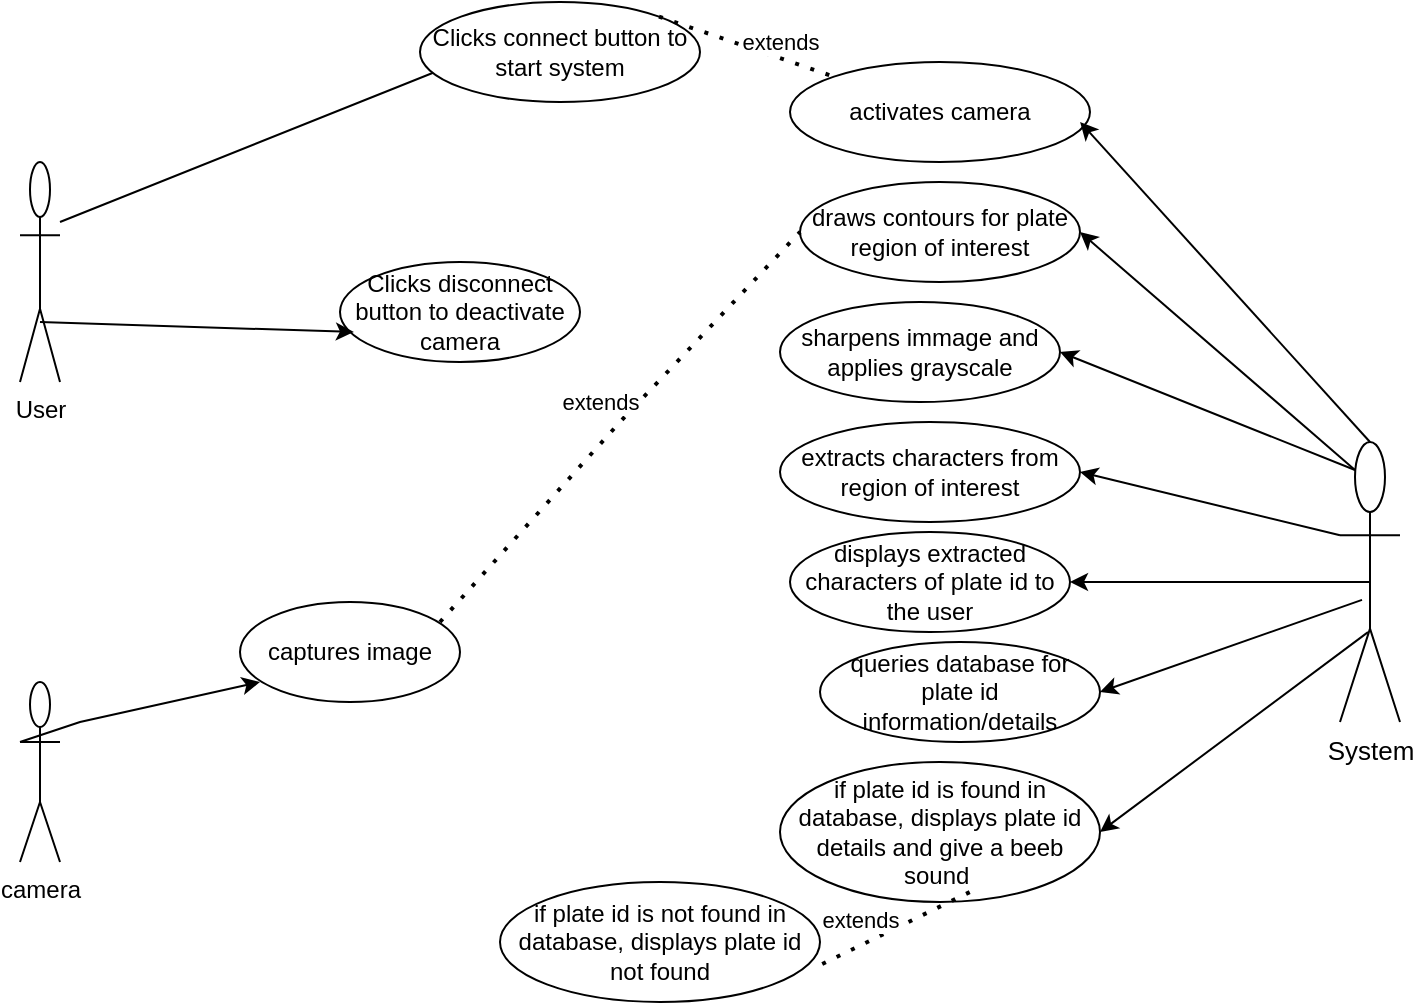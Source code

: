 <mxfile version="21.6.5" type="device">
  <diagram name="Page-1" id="6dTHP2GeYUYsci8ma-Og">
    <mxGraphModel dx="864" dy="516" grid="1" gridSize="10" guides="1" tooltips="1" connect="1" arrows="1" fold="1" page="1" pageScale="1" pageWidth="850" pageHeight="1100" math="0" shadow="0">
      <root>
        <object label="" id="0">
          <mxCell />
        </object>
        <mxCell id="1" parent="0" />
        <mxCell id="qAvqyUgwUYClQggwhjc_-1" value="User" style="shape=umlActor;verticalLabelPosition=bottom;verticalAlign=top;html=1;outlineConnect=0;labelBorderColor=none;align=center;" parent="1" vertex="1">
          <mxGeometry x="60" y="110" width="20" height="110" as="geometry" />
        </mxCell>
        <mxCell id="qAvqyUgwUYClQggwhjc_-2" value="System&lt;br&gt;" style="shape=umlActor;verticalLabelPosition=bottom;verticalAlign=top;html=1;outlineConnect=0;labelBorderColor=none;fontStyle=0;fontSize=13;" parent="1" vertex="1">
          <mxGeometry x="720" y="250" width="30" height="140" as="geometry" />
        </mxCell>
        <mxCell id="qAvqyUgwUYClQggwhjc_-3" value="" style="endArrow=classic;html=1;rounded=0;" parent="1" edge="1">
          <mxGeometry width="50" height="50" relative="1" as="geometry">
            <mxPoint x="80" y="140" as="sourcePoint" />
            <mxPoint x="280" y="60" as="targetPoint" />
            <Array as="points" />
          </mxGeometry>
        </mxCell>
        <mxCell id="baypr_oswM3HQ744GIWe-1" value="camera" style="shape=umlActor;verticalLabelPosition=bottom;verticalAlign=top;html=1;outlineConnect=0;" vertex="1" parent="1">
          <mxGeometry x="60" y="370" width="20" height="90" as="geometry" />
        </mxCell>
        <mxCell id="baypr_oswM3HQ744GIWe-2" value="" style="endArrow=classic;html=1;rounded=0;exitX=0;exitY=0.333;exitDx=0;exitDy=0;exitPerimeter=0;" edge="1" parent="1" source="baypr_oswM3HQ744GIWe-1">
          <mxGeometry width="50" height="50" relative="1" as="geometry">
            <mxPoint x="70" y="410" as="sourcePoint" />
            <mxPoint x="180" y="370" as="targetPoint" />
            <Array as="points">
              <mxPoint x="90" y="390" />
            </Array>
          </mxGeometry>
        </mxCell>
        <mxCell id="baypr_oswM3HQ744GIWe-3" value="draws contours for plate region of interest" style="ellipse;whiteSpace=wrap;html=1;" vertex="1" parent="1">
          <mxGeometry x="450" y="120" width="140" height="50" as="geometry" />
        </mxCell>
        <mxCell id="baypr_oswM3HQ744GIWe-4" value="if plate id is not found in database, displays plate id not found" style="ellipse;whiteSpace=wrap;html=1;" vertex="1" parent="1">
          <mxGeometry x="300" y="470" width="160" height="60" as="geometry" />
        </mxCell>
        <mxCell id="baypr_oswM3HQ744GIWe-5" value="Clicks disconnect button to deactivate camera" style="ellipse;whiteSpace=wrap;html=1;" vertex="1" parent="1">
          <mxGeometry x="220" y="160" width="120" height="50" as="geometry" />
        </mxCell>
        <mxCell id="baypr_oswM3HQ744GIWe-6" value="captures image" style="ellipse;whiteSpace=wrap;html=1;" vertex="1" parent="1">
          <mxGeometry x="170" y="330" width="110" height="50" as="geometry" />
        </mxCell>
        <mxCell id="baypr_oswM3HQ744GIWe-7" value="Clicks connect button to start system" style="ellipse;whiteSpace=wrap;html=1;align=center;" vertex="1" parent="1">
          <mxGeometry x="260" y="30" width="140" height="50" as="geometry" />
        </mxCell>
        <mxCell id="baypr_oswM3HQ744GIWe-8" value="" style="endArrow=classic;html=1;rounded=0;entryX=0.058;entryY=0.7;entryDx=0;entryDy=0;entryPerimeter=0;" edge="1" parent="1" target="baypr_oswM3HQ744GIWe-5">
          <mxGeometry width="50" height="50" relative="1" as="geometry">
            <mxPoint x="70" y="190" as="sourcePoint" />
            <mxPoint x="120" y="140" as="targetPoint" />
          </mxGeometry>
        </mxCell>
        <mxCell id="baypr_oswM3HQ744GIWe-10" value="activates camera" style="ellipse;whiteSpace=wrap;html=1;" vertex="1" parent="1">
          <mxGeometry x="445" y="60" width="150" height="50" as="geometry" />
        </mxCell>
        <mxCell id="baypr_oswM3HQ744GIWe-11" value="sharpens immage and applies grayscale" style="ellipse;whiteSpace=wrap;html=1;" vertex="1" parent="1">
          <mxGeometry x="440" y="180" width="140" height="50" as="geometry" />
        </mxCell>
        <mxCell id="baypr_oswM3HQ744GIWe-12" value="extracts characters from region of interest" style="ellipse;whiteSpace=wrap;html=1;" vertex="1" parent="1">
          <mxGeometry x="440" y="240" width="150" height="50" as="geometry" />
        </mxCell>
        <mxCell id="baypr_oswM3HQ744GIWe-13" value="displays extracted characters of plate id to the user" style="ellipse;whiteSpace=wrap;html=1;" vertex="1" parent="1">
          <mxGeometry x="445" y="295" width="140" height="50" as="geometry" />
        </mxCell>
        <mxCell id="baypr_oswM3HQ744GIWe-14" value="queries database for plate id information/details" style="ellipse;whiteSpace=wrap;html=1;" vertex="1" parent="1">
          <mxGeometry x="460" y="350" width="140" height="50" as="geometry" />
        </mxCell>
        <mxCell id="baypr_oswM3HQ744GIWe-15" value="if plate id is found in database, displays plate id details and give a beeb sound&amp;nbsp;" style="ellipse;whiteSpace=wrap;html=1;" vertex="1" parent="1">
          <mxGeometry x="440" y="410" width="160" height="70" as="geometry" />
        </mxCell>
        <mxCell id="baypr_oswM3HQ744GIWe-17" value="" style="endArrow=classic;html=1;rounded=0;exitX=0.467;exitY=0.679;exitDx=0;exitDy=0;exitPerimeter=0;entryX=1;entryY=0.5;entryDx=0;entryDy=0;" edge="1" parent="1" source="qAvqyUgwUYClQggwhjc_-2" target="baypr_oswM3HQ744GIWe-15">
          <mxGeometry width="50" height="50" relative="1" as="geometry">
            <mxPoint x="630" y="440" as="sourcePoint" />
            <mxPoint x="680" y="390" as="targetPoint" />
          </mxGeometry>
        </mxCell>
        <mxCell id="baypr_oswM3HQ744GIWe-18" value="" style="endArrow=classic;html=1;rounded=0;entryX=1;entryY=0.5;entryDx=0;entryDy=0;exitX=0.367;exitY=0.564;exitDx=0;exitDy=0;exitPerimeter=0;" edge="1" parent="1" source="qAvqyUgwUYClQggwhjc_-2" target="baypr_oswM3HQ744GIWe-14">
          <mxGeometry width="50" height="50" relative="1" as="geometry">
            <mxPoint x="610" y="380" as="sourcePoint" />
            <mxPoint x="660" y="330" as="targetPoint" />
          </mxGeometry>
        </mxCell>
        <mxCell id="baypr_oswM3HQ744GIWe-19" value="" style="endArrow=classic;html=1;rounded=0;exitX=0.5;exitY=0.5;exitDx=0;exitDy=0;exitPerimeter=0;entryX=1;entryY=0.5;entryDx=0;entryDy=0;" edge="1" parent="1" source="qAvqyUgwUYClQggwhjc_-2" target="baypr_oswM3HQ744GIWe-13">
          <mxGeometry width="50" height="50" relative="1" as="geometry">
            <mxPoint x="610" y="360" as="sourcePoint" />
            <mxPoint x="660" y="310" as="targetPoint" />
          </mxGeometry>
        </mxCell>
        <mxCell id="baypr_oswM3HQ744GIWe-20" value="" style="endArrow=classic;html=1;rounded=0;exitX=0;exitY=0.333;exitDx=0;exitDy=0;exitPerimeter=0;entryX=1;entryY=0.5;entryDx=0;entryDy=0;" edge="1" parent="1" source="qAvqyUgwUYClQggwhjc_-2" target="baypr_oswM3HQ744GIWe-12">
          <mxGeometry width="50" height="50" relative="1" as="geometry">
            <mxPoint x="600" y="320" as="sourcePoint" />
            <mxPoint x="650" y="270" as="targetPoint" />
          </mxGeometry>
        </mxCell>
        <mxCell id="baypr_oswM3HQ744GIWe-21" value="" style="endArrow=classic;html=1;rounded=0;exitX=0.25;exitY=0.1;exitDx=0;exitDy=0;exitPerimeter=0;entryX=1;entryY=0.5;entryDx=0;entryDy=0;" edge="1" parent="1" source="qAvqyUgwUYClQggwhjc_-2" target="baypr_oswM3HQ744GIWe-11">
          <mxGeometry width="50" height="50" relative="1" as="geometry">
            <mxPoint x="600" y="300" as="sourcePoint" />
            <mxPoint x="650" y="250" as="targetPoint" />
          </mxGeometry>
        </mxCell>
        <mxCell id="baypr_oswM3HQ744GIWe-22" value="" style="endArrow=classic;html=1;rounded=0;exitX=0.25;exitY=0.1;exitDx=0;exitDy=0;exitPerimeter=0;entryX=1;entryY=0.5;entryDx=0;entryDy=0;" edge="1" parent="1" source="qAvqyUgwUYClQggwhjc_-2" target="baypr_oswM3HQ744GIWe-3">
          <mxGeometry width="50" height="50" relative="1" as="geometry">
            <mxPoint x="595" y="230" as="sourcePoint" />
            <mxPoint x="645" y="180" as="targetPoint" />
          </mxGeometry>
        </mxCell>
        <mxCell id="baypr_oswM3HQ744GIWe-23" value="" style="endArrow=classic;html=1;rounded=0;exitX=0.5;exitY=0;exitDx=0;exitDy=0;exitPerimeter=0;entryX=0.967;entryY=0.6;entryDx=0;entryDy=0;entryPerimeter=0;" edge="1" parent="1" source="qAvqyUgwUYClQggwhjc_-2" target="baypr_oswM3HQ744GIWe-10">
          <mxGeometry width="50" height="50" relative="1" as="geometry">
            <mxPoint x="635" y="169.997" as="sourcePoint" />
            <mxPoint x="595" y="97.27" as="targetPoint" />
          </mxGeometry>
        </mxCell>
        <mxCell id="baypr_oswM3HQ744GIWe-27" value="extends" style="endArrow=none;dashed=1;html=1;dashPattern=1 3;strokeWidth=2;rounded=0;entryX=0;entryY=0.5;entryDx=0;entryDy=0;" edge="1" parent="1" target="baypr_oswM3HQ744GIWe-3">
          <mxGeometry x="0.017" y="14" width="50" height="50" relative="1" as="geometry">
            <mxPoint x="270" y="340" as="sourcePoint" />
            <mxPoint x="320" y="290" as="targetPoint" />
            <Array as="points">
              <mxPoint x="360" y="240" />
            </Array>
            <mxPoint as="offset" />
          </mxGeometry>
        </mxCell>
        <mxCell id="baypr_oswM3HQ744GIWe-28" value="extends" style="endArrow=none;dashed=1;html=1;dashPattern=1 3;strokeWidth=2;rounded=0;exitX=1.007;exitY=0.683;exitDx=0;exitDy=0;exitPerimeter=0;" edge="1" parent="1" source="baypr_oswM3HQ744GIWe-4">
          <mxGeometry x="-0.361" y="11" width="50" height="50" relative="1" as="geometry">
            <mxPoint x="485" y="525" as="sourcePoint" />
            <mxPoint x="535" y="475" as="targetPoint" />
            <mxPoint as="offset" />
          </mxGeometry>
        </mxCell>
        <mxCell id="baypr_oswM3HQ744GIWe-29" value="extends" style="endArrow=none;dashed=1;html=1;dashPattern=1 3;strokeWidth=2;rounded=0;exitX=1;exitY=0;exitDx=0;exitDy=0;entryX=0;entryY=0;entryDx=0;entryDy=0;" edge="1" parent="1" source="baypr_oswM3HQ744GIWe-7" target="baypr_oswM3HQ744GIWe-10">
          <mxGeometry x="0.327" y="8" width="50" height="50" relative="1" as="geometry">
            <mxPoint x="395" y="120" as="sourcePoint" />
            <mxPoint x="445" y="70" as="targetPoint" />
            <mxPoint as="offset" />
          </mxGeometry>
        </mxCell>
      </root>
    </mxGraphModel>
  </diagram>
</mxfile>
